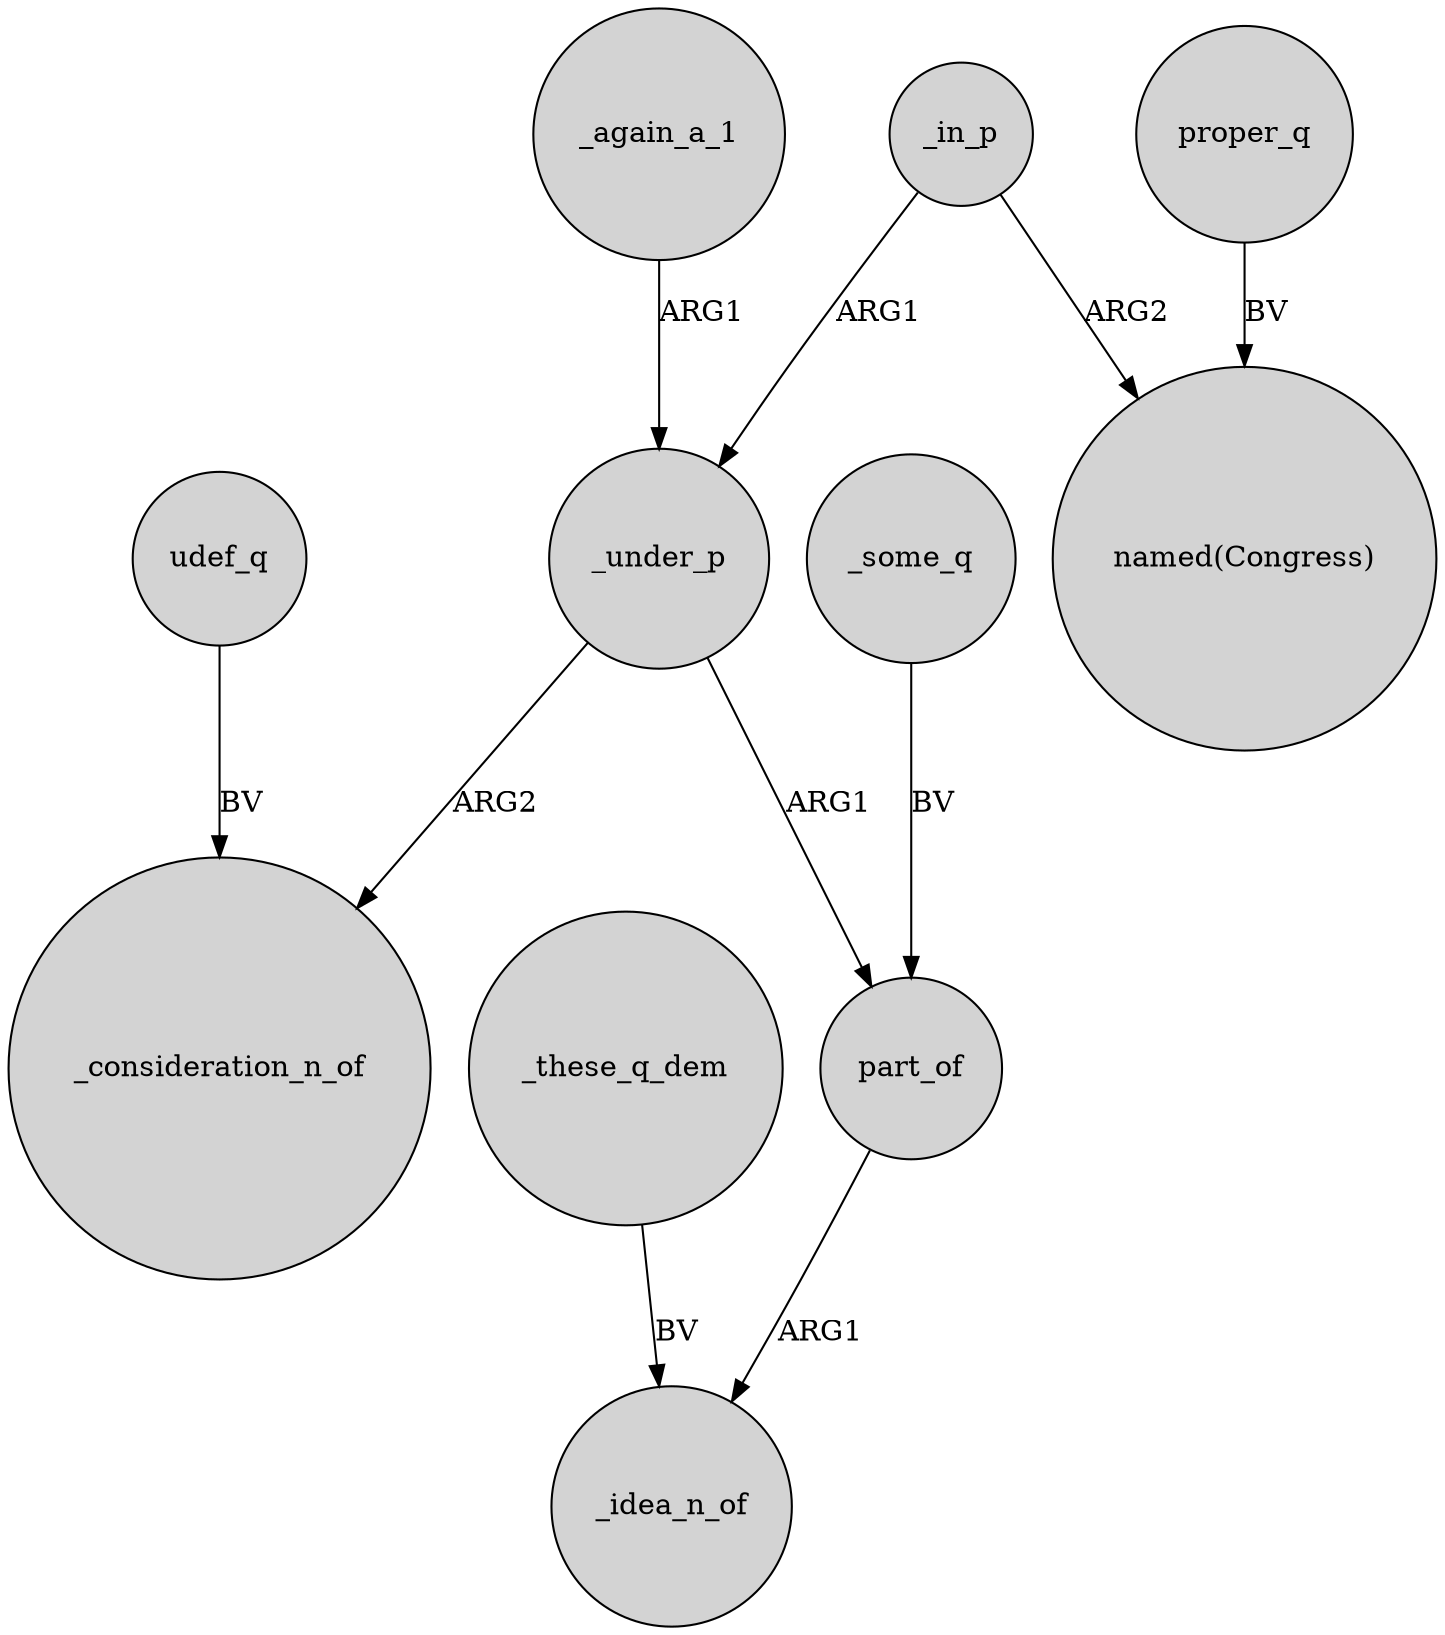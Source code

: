 digraph {
	node [shape=circle style=filled]
	udef_q -> _consideration_n_of [label=BV]
	_under_p -> part_of [label=ARG1]
	part_of -> _idea_n_of [label=ARG1]
	_in_p -> _under_p [label=ARG1]
	_these_q_dem -> _idea_n_of [label=BV]
	_again_a_1 -> _under_p [label=ARG1]
	_under_p -> _consideration_n_of [label=ARG2]
	_in_p -> "named(Congress)" [label=ARG2]
	proper_q -> "named(Congress)" [label=BV]
	_some_q -> part_of [label=BV]
}
